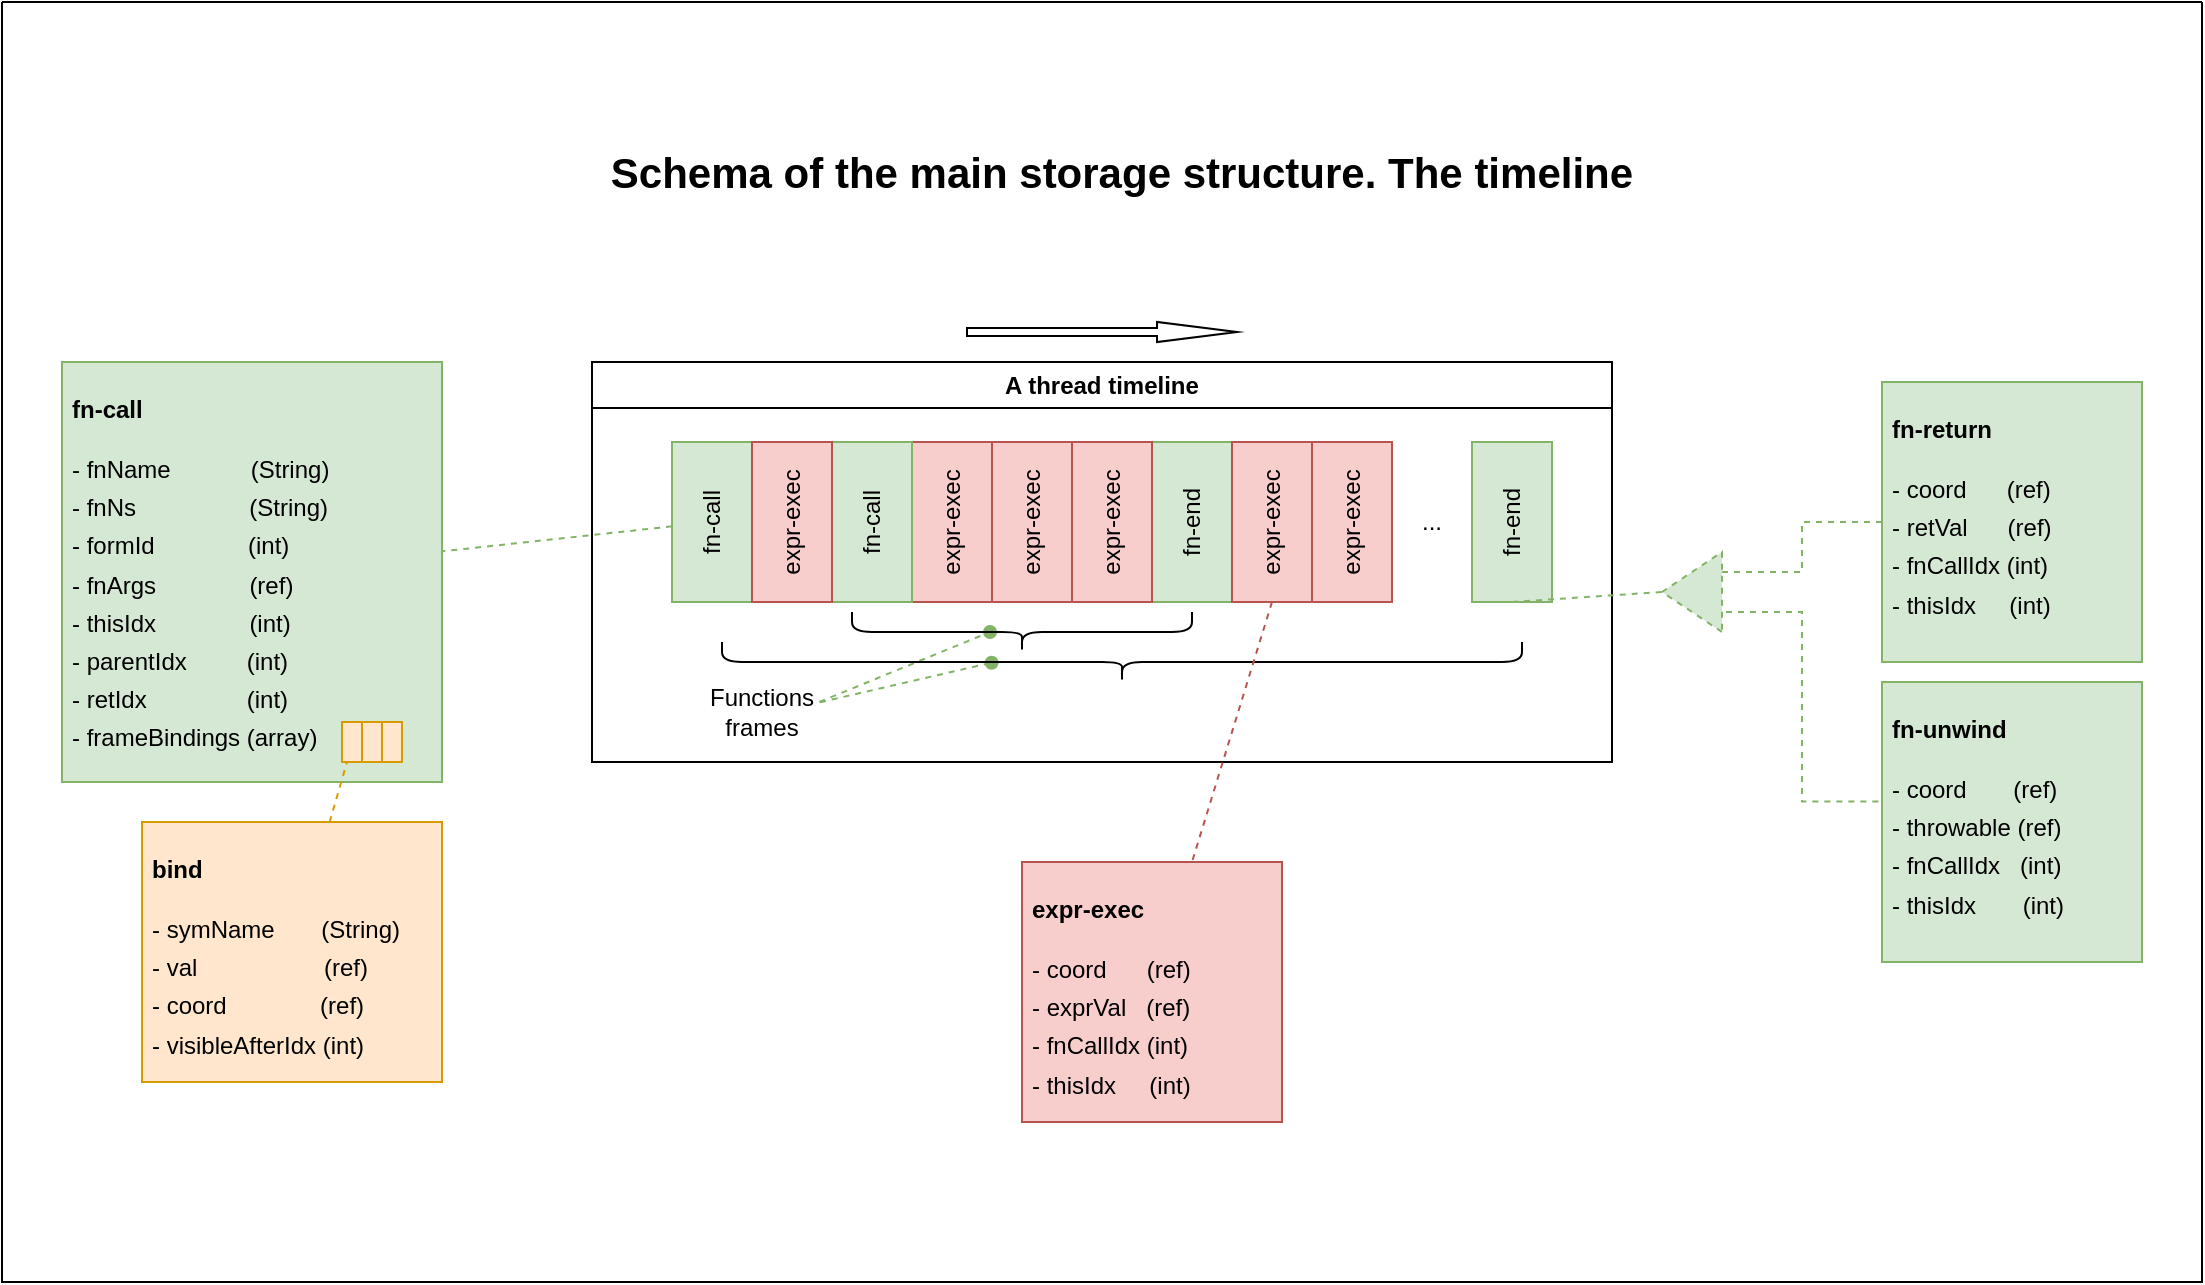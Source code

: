 <mxfile version="21.6.1" type="device">
  <diagram name="Page-1" id="GOtxmTl-x517z7Cm9fr0">
    <mxGraphModel dx="2440" dy="1416" grid="1" gridSize="10" guides="1" tooltips="1" connect="1" arrows="1" fold="1" page="1" pageScale="1" pageWidth="4681" pageHeight="3300" math="0" shadow="0">
      <root>
        <mxCell id="0" />
        <mxCell id="1" parent="0" />
        <mxCell id="MPshjHnfK2mcv_0NpmO8-30" value="&lt;font style=&quot;font-size: 21px;&quot;&gt;&lt;b&gt;Schema of the main storage structure. The timeline&lt;/b&gt;&lt;/font&gt;" style="text;html=1;strokeColor=none;fillColor=none;align=center;verticalAlign=middle;whiteSpace=wrap;rounded=0;" parent="1" vertex="1">
          <mxGeometry x="430" y="360" width="520" height="30" as="geometry" />
        </mxCell>
        <mxCell id="MPshjHnfK2mcv_0NpmO8-31" value="" style="swimlane;startSize=0;" parent="1" vertex="1">
          <mxGeometry x="130" y="290" width="1100" height="640" as="geometry" />
        </mxCell>
        <mxCell id="yXxu-ckIG8VWti2M3FYv-1" value="" style="triangle;whiteSpace=wrap;html=1;rotation=-180;dashed=1;fillColor=#d5e8d4;strokeColor=#82b366;" vertex="1" parent="MPshjHnfK2mcv_0NpmO8-31">
          <mxGeometry x="830" y="275" width="30" height="40" as="geometry" />
        </mxCell>
        <mxCell id="yXxu-ckIG8VWti2M3FYv-3" style="edgeStyle=orthogonalEdgeStyle;rounded=0;orthogonalLoop=1;jettySize=auto;html=1;exitX=0;exitY=0.5;exitDx=0;exitDy=0;entryX=0;entryY=0.75;entryDx=0;entryDy=0;dashed=1;fillColor=#d5e8d4;strokeColor=#82b366;endArrow=none;endFill=0;" edge="1" parent="MPshjHnfK2mcv_0NpmO8-31" source="MPshjHnfK2mcv_0NpmO8-17" target="yXxu-ckIG8VWti2M3FYv-1">
          <mxGeometry relative="1" as="geometry" />
        </mxCell>
        <mxCell id="MPshjHnfK2mcv_0NpmO8-17" value="&lt;h1&gt;&lt;font style=&quot;font-size: 12px;&quot;&gt;fn-return&lt;/font&gt;&lt;/h1&gt;&lt;p style=&quot;line-height: 60%;&quot;&gt;- coord&amp;nbsp; &amp;nbsp; &amp;nbsp; (ref)&lt;/p&gt;&lt;p style=&quot;line-height: 60%;&quot;&gt;- retVal&amp;nbsp; &amp;nbsp; &amp;nbsp; (ref)&lt;/p&gt;&lt;p style=&quot;line-height: 60%;&quot;&gt;- fnCallIdx (int)&lt;/p&gt;&lt;p style=&quot;line-height: 60%;&quot;&gt;- thisIdx&amp;nbsp; &amp;nbsp; &amp;nbsp;(int)&lt;/p&gt;" style="text;html=1;strokeColor=#82b366;fillColor=#d5e8d4;spacing=5;spacingTop=-20;whiteSpace=wrap;overflow=hidden;rounded=0;" parent="MPshjHnfK2mcv_0NpmO8-31" vertex="1">
          <mxGeometry x="940" y="190" width="130" height="140" as="geometry" />
        </mxCell>
        <mxCell id="yXxu-ckIG8VWti2M3FYv-4" style="edgeStyle=orthogonalEdgeStyle;rounded=0;orthogonalLoop=1;jettySize=auto;html=1;exitX=-0.014;exitY=0.427;exitDx=0;exitDy=0;entryX=0;entryY=0.25;entryDx=0;entryDy=0;dashed=1;endArrow=none;endFill=0;fillColor=#d5e8d4;strokeColor=#82b366;exitPerimeter=0;" edge="1" parent="MPshjHnfK2mcv_0NpmO8-31" source="yXxu-ckIG8VWti2M3FYv-2" target="yXxu-ckIG8VWti2M3FYv-1">
          <mxGeometry relative="1" as="geometry" />
        </mxCell>
        <mxCell id="yXxu-ckIG8VWti2M3FYv-2" value="&lt;h1&gt;&lt;font style=&quot;font-size: 12px;&quot;&gt;fn-unwind&lt;/font&gt;&lt;/h1&gt;&lt;p style=&quot;line-height: 60%;&quot;&gt;- coord&amp;nbsp; &amp;nbsp; &amp;nbsp; &amp;nbsp;(ref)&lt;/p&gt;&lt;p style=&quot;line-height: 60%;&quot;&gt;- throwable (ref)&lt;/p&gt;&lt;p style=&quot;line-height: 60%;&quot;&gt;- fnCallIdx&amp;nbsp; &amp;nbsp;(int)&lt;/p&gt;&lt;p style=&quot;line-height: 60%;&quot;&gt;- thisIdx&amp;nbsp; &amp;nbsp; &amp;nbsp; &amp;nbsp;(int)&lt;/p&gt;" style="text;html=1;strokeColor=#82b366;fillColor=#d5e8d4;spacing=5;spacingTop=-20;whiteSpace=wrap;overflow=hidden;rounded=0;" vertex="1" parent="MPshjHnfK2mcv_0NpmO8-31">
          <mxGeometry x="940" y="340" width="130" height="140" as="geometry" />
        </mxCell>
        <mxCell id="yXxu-ckIG8VWti2M3FYv-8" style="rounded=0;orthogonalLoop=1;jettySize=auto;html=1;exitX=0.978;exitY=0.333;exitDx=0;exitDy=0;entryX=0.5;entryY=0.594;entryDx=0;entryDy=0;entryPerimeter=0;endArrow=oval;endFill=1;exitPerimeter=0;dashed=1;fillColor=#d5e8d4;strokeColor=#82b366;" edge="1" parent="MPshjHnfK2mcv_0NpmO8-31" source="yXxu-ckIG8VWti2M3FYv-7" target="yXxu-ckIG8VWti2M3FYv-5">
          <mxGeometry relative="1" as="geometry" />
        </mxCell>
        <mxCell id="yXxu-ckIG8VWti2M3FYv-12" style="rounded=0;orthogonalLoop=1;jettySize=auto;html=1;exitX=0.984;exitY=0.338;exitDx=0;exitDy=0;entryX=0.483;entryY=0.663;entryDx=0;entryDy=0;entryPerimeter=0;endArrow=oval;endFill=1;exitPerimeter=0;fillColor=#d5e8d4;strokeColor=#82b366;dashed=1;" edge="1" parent="MPshjHnfK2mcv_0NpmO8-31" source="yXxu-ckIG8VWti2M3FYv-7" target="yXxu-ckIG8VWti2M3FYv-6">
          <mxGeometry relative="1" as="geometry" />
        </mxCell>
        <mxCell id="MPshjHnfK2mcv_0NpmO8-1" value="&lt;p&gt;fn-call&lt;/p&gt;" style="rounded=0;whiteSpace=wrap;html=1;horizontal=0;fillColor=#d5e8d4;strokeColor=#82b366;" parent="MPshjHnfK2mcv_0NpmO8-31" vertex="1">
          <mxGeometry x="335" y="220" width="40" height="80" as="geometry" />
        </mxCell>
        <mxCell id="MPshjHnfK2mcv_0NpmO8-2" value="&lt;p&gt;fn-end&lt;/p&gt;" style="rounded=0;whiteSpace=wrap;html=1;horizontal=0;fillColor=#d5e8d4;strokeColor=#82b366;" parent="MPshjHnfK2mcv_0NpmO8-31" vertex="1">
          <mxGeometry x="575" y="220" width="40" height="80" as="geometry" />
        </mxCell>
        <mxCell id="MPshjHnfK2mcv_0NpmO8-3" value="&lt;p&gt;expr-exec&lt;/p&gt;" style="rounded=0;whiteSpace=wrap;html=1;horizontal=0;fillColor=#f8cecc;strokeColor=#b85450;" parent="MPshjHnfK2mcv_0NpmO8-31" vertex="1">
          <mxGeometry x="455" y="220" width="40" height="80" as="geometry" />
        </mxCell>
        <mxCell id="MPshjHnfK2mcv_0NpmO8-4" value="&lt;p&gt;fn-call&lt;/p&gt;" style="rounded=0;whiteSpace=wrap;html=1;horizontal=0;fillColor=#d5e8d4;strokeColor=#82b366;" parent="MPshjHnfK2mcv_0NpmO8-31" vertex="1">
          <mxGeometry x="415" y="220" width="40" height="80" as="geometry" />
        </mxCell>
        <mxCell id="MPshjHnfK2mcv_0NpmO8-5" value="&lt;p&gt;expr-exec&lt;/p&gt;" style="rounded=0;whiteSpace=wrap;html=1;horizontal=0;fillColor=#f8cecc;strokeColor=#b85450;" parent="MPshjHnfK2mcv_0NpmO8-31" vertex="1">
          <mxGeometry x="495" y="220" width="40" height="80" as="geometry" />
        </mxCell>
        <mxCell id="MPshjHnfK2mcv_0NpmO8-6" value="&lt;p&gt;expr-exec&lt;/p&gt;" style="rounded=0;whiteSpace=wrap;html=1;horizontal=0;fillColor=#f8cecc;strokeColor=#b85450;" parent="MPshjHnfK2mcv_0NpmO8-31" vertex="1">
          <mxGeometry x="535" y="220" width="40" height="80" as="geometry" />
        </mxCell>
        <mxCell id="MPshjHnfK2mcv_0NpmO8-7" value="&lt;p&gt;expr-exec&lt;/p&gt;" style="rounded=0;whiteSpace=wrap;html=1;horizontal=0;fillColor=#f8cecc;strokeColor=#b85450;" parent="MPshjHnfK2mcv_0NpmO8-31" vertex="1">
          <mxGeometry x="615" y="220" width="40" height="80" as="geometry" />
        </mxCell>
        <mxCell id="MPshjHnfK2mcv_0NpmO8-8" value="&lt;p&gt;expr-exec&lt;/p&gt;" style="rounded=0;whiteSpace=wrap;html=1;horizontal=0;fillColor=#f8cecc;strokeColor=#b85450;" parent="MPshjHnfK2mcv_0NpmO8-31" vertex="1">
          <mxGeometry x="655" y="220" width="40" height="80" as="geometry" />
        </mxCell>
        <mxCell id="MPshjHnfK2mcv_0NpmO8-9" value="&lt;p&gt;fn-end&lt;/p&gt;" style="rounded=0;whiteSpace=wrap;html=1;horizontal=0;fillColor=#d5e8d4;strokeColor=#82b366;" parent="MPshjHnfK2mcv_0NpmO8-31" vertex="1">
          <mxGeometry x="735" y="220" width="40" height="80" as="geometry" />
        </mxCell>
        <mxCell id="MPshjHnfK2mcv_0NpmO8-10" value="..." style="text;html=1;strokeColor=none;fillColor=none;align=center;verticalAlign=middle;whiteSpace=wrap;rounded=0;" parent="MPshjHnfK2mcv_0NpmO8-31" vertex="1">
          <mxGeometry x="685" y="245" width="60" height="30" as="geometry" />
        </mxCell>
        <mxCell id="MPshjHnfK2mcv_0NpmO8-11" value="&lt;p&gt;expr-exec&lt;/p&gt;" style="rounded=0;whiteSpace=wrap;html=1;horizontal=0;fillColor=#f8cecc;strokeColor=#b85450;" parent="MPshjHnfK2mcv_0NpmO8-31" vertex="1">
          <mxGeometry x="375" y="220" width="40" height="80" as="geometry" />
        </mxCell>
        <mxCell id="MPshjHnfK2mcv_0NpmO8-15" value="A thread timeline" style="swimlane;whiteSpace=wrap;html=1;" parent="MPshjHnfK2mcv_0NpmO8-31" vertex="1">
          <mxGeometry x="295" y="180" width="510" height="200" as="geometry" />
        </mxCell>
        <mxCell id="yXxu-ckIG8VWti2M3FYv-7" value="Functions frames" style="text;html=1;strokeColor=none;fillColor=none;align=center;verticalAlign=middle;whiteSpace=wrap;rounded=0;" vertex="1" parent="MPshjHnfK2mcv_0NpmO8-15">
          <mxGeometry x="55" y="160" width="60" height="30" as="geometry" />
        </mxCell>
        <mxCell id="MPshjHnfK2mcv_0NpmO8-20" style="rounded=0;orthogonalLoop=1;jettySize=auto;html=1;endArrow=none;endFill=0;fillColor=#d5e8d4;strokeColor=#82b366;dashed=1;exitX=0.5;exitY=1;exitDx=0;exitDy=0;entryX=1;entryY=0.5;entryDx=0;entryDy=0;" parent="MPshjHnfK2mcv_0NpmO8-31" source="MPshjHnfK2mcv_0NpmO8-9" target="yXxu-ckIG8VWti2M3FYv-1" edge="1">
          <mxGeometry relative="1" as="geometry">
            <mxPoint x="690" y="310" as="sourcePoint" />
          </mxGeometry>
        </mxCell>
        <mxCell id="yXxu-ckIG8VWti2M3FYv-5" value="" style="shape=curlyBracket;whiteSpace=wrap;html=1;rounded=1;flipH=1;labelPosition=right;verticalLabelPosition=middle;align=left;verticalAlign=middle;rotation=90;" vertex="1" parent="MPshjHnfK2mcv_0NpmO8-31">
          <mxGeometry x="500" y="230" width="20" height="170" as="geometry" />
        </mxCell>
        <mxCell id="yXxu-ckIG8VWti2M3FYv-6" value="" style="shape=curlyBracket;whiteSpace=wrap;html=1;rounded=1;flipH=1;labelPosition=right;verticalLabelPosition=middle;align=left;verticalAlign=middle;rotation=90;" vertex="1" parent="MPshjHnfK2mcv_0NpmO8-31">
          <mxGeometry x="550" y="130" width="20" height="400" as="geometry" />
        </mxCell>
        <mxCell id="MPshjHnfK2mcv_0NpmO8-16" value="&lt;h1&gt;&lt;font style=&quot;font-size: 12px;&quot;&gt;fn-call&amp;nbsp;&lt;/font&gt;&lt;/h1&gt;&lt;p style=&quot;line-height: 60%;&quot;&gt;- fnName&amp;nbsp; &amp;nbsp; &amp;nbsp; &amp;nbsp; &amp;nbsp; &amp;nbsp; (String)&lt;/p&gt;&lt;p style=&quot;line-height: 60%;&quot;&gt;- fnNs&amp;nbsp; &amp;nbsp; &amp;nbsp; &amp;nbsp; &amp;nbsp; &amp;nbsp; &amp;nbsp; &amp;nbsp; &amp;nbsp;(String)&lt;/p&gt;&lt;p style=&quot;line-height: 60%;&quot;&gt;- formId&amp;nbsp; &amp;nbsp; &amp;nbsp; &amp;nbsp; &amp;nbsp; &amp;nbsp; &amp;nbsp; (int)&lt;/p&gt;&lt;p style=&quot;line-height: 60%;&quot;&gt;- fnArgs&amp;nbsp; &amp;nbsp; &amp;nbsp; &amp;nbsp; &amp;nbsp; &amp;nbsp; &amp;nbsp; (ref)&lt;/p&gt;&lt;p style=&quot;line-height: 60%;&quot;&gt;&lt;span style=&quot;background-color: initial;&quot;&gt;- thisIdx&amp;nbsp; &amp;nbsp; &amp;nbsp; &amp;nbsp; &amp;nbsp; &amp;nbsp; &amp;nbsp; (int)&lt;/span&gt;&lt;br&gt;&lt;/p&gt;&lt;p style=&quot;line-height: 60%;&quot;&gt;- parentIdx&amp;nbsp; &amp;nbsp; &amp;nbsp; &amp;nbsp; &amp;nbsp;(int)&lt;/p&gt;&lt;p style=&quot;line-height: 60%;&quot;&gt;&lt;span style=&quot;background-color: initial;&quot;&gt;- retIdx&amp;nbsp; &amp;nbsp; &amp;nbsp; &amp;nbsp; &amp;nbsp; &amp;nbsp; &amp;nbsp; &amp;nbsp;(int)&lt;/span&gt;&lt;/p&gt;&lt;p style=&quot;line-height: 60%;&quot;&gt;- frameBindings (array)&lt;span style=&quot;background-color: initial;&quot;&gt;&lt;br&gt;&lt;/span&gt;&lt;/p&gt;" style="text;html=1;strokeColor=#82b366;fillColor=#d5e8d4;spacing=5;spacingTop=-20;whiteSpace=wrap;overflow=hidden;rounded=0;" parent="MPshjHnfK2mcv_0NpmO8-31" vertex="1">
          <mxGeometry x="30" y="180" width="190" height="210" as="geometry" />
        </mxCell>
        <mxCell id="MPshjHnfK2mcv_0NpmO8-21" style="rounded=0;orthogonalLoop=1;jettySize=auto;html=1;fillColor=#d5e8d4;strokeColor=#82b366;dashed=1;endArrow=none;endFill=0;" parent="MPshjHnfK2mcv_0NpmO8-31" source="MPshjHnfK2mcv_0NpmO8-1" target="MPshjHnfK2mcv_0NpmO8-16" edge="1">
          <mxGeometry relative="1" as="geometry" />
        </mxCell>
        <mxCell id="MPshjHnfK2mcv_0NpmO8-26" value="" style="group" parent="MPshjHnfK2mcv_0NpmO8-31" vertex="1" connectable="0">
          <mxGeometry x="170" y="360" width="30" height="20" as="geometry" />
        </mxCell>
        <mxCell id="MPshjHnfK2mcv_0NpmO8-23" value="" style="rounded=0;whiteSpace=wrap;html=1;fillColor=#ffe6cc;strokeColor=#d79b00;" parent="MPshjHnfK2mcv_0NpmO8-26" vertex="1">
          <mxGeometry width="10" height="20" as="geometry" />
        </mxCell>
        <mxCell id="MPshjHnfK2mcv_0NpmO8-24" value="" style="rounded=0;whiteSpace=wrap;html=1;fillColor=#ffe6cc;strokeColor=#d79b00;" parent="MPshjHnfK2mcv_0NpmO8-26" vertex="1">
          <mxGeometry x="10" width="10" height="20" as="geometry" />
        </mxCell>
        <mxCell id="MPshjHnfK2mcv_0NpmO8-25" value="" style="rounded=0;whiteSpace=wrap;html=1;fillColor=#ffe6cc;strokeColor=#d79b00;" parent="MPshjHnfK2mcv_0NpmO8-26" vertex="1">
          <mxGeometry x="20" width="10" height="20" as="geometry" />
        </mxCell>
        <mxCell id="MPshjHnfK2mcv_0NpmO8-22" value="&lt;h1&gt;&lt;font style=&quot;font-size: 12px;&quot;&gt;bind&amp;nbsp;&lt;/font&gt;&lt;/h1&gt;&lt;p style=&quot;line-height: 60%;&quot;&gt;- symName&amp;nbsp; &amp;nbsp; &amp;nbsp; &amp;nbsp;(String)&lt;/p&gt;&lt;p style=&quot;line-height: 60%;&quot;&gt;- val&amp;nbsp; &amp;nbsp; &amp;nbsp; &amp;nbsp; &amp;nbsp; &amp;nbsp; &amp;nbsp; &amp;nbsp; &amp;nbsp; &amp;nbsp;(ref)&lt;/p&gt;&lt;p style=&quot;line-height: 60%;&quot;&gt;- coord&amp;nbsp; &amp;nbsp; &amp;nbsp; &amp;nbsp; &amp;nbsp; &amp;nbsp; &amp;nbsp; (ref)&lt;/p&gt;&lt;p style=&quot;line-height: 60%;&quot;&gt;- visibleAfterIdx (int)&lt;/p&gt;" style="text;html=1;strokeColor=#d79b00;fillColor=#ffe6cc;spacing=5;spacingTop=-20;whiteSpace=wrap;overflow=hidden;rounded=0;" parent="MPshjHnfK2mcv_0NpmO8-31" vertex="1">
          <mxGeometry x="70" y="410" width="150" height="130" as="geometry" />
        </mxCell>
        <mxCell id="MPshjHnfK2mcv_0NpmO8-29" style="rounded=0;orthogonalLoop=1;jettySize=auto;html=1;entryX=0.25;entryY=1;entryDx=0;entryDy=0;dashed=1;fillColor=#ffe6cc;strokeColor=#d79b00;endArrow=none;endFill=0;" parent="MPshjHnfK2mcv_0NpmO8-31" source="MPshjHnfK2mcv_0NpmO8-22" target="MPshjHnfK2mcv_0NpmO8-23" edge="1">
          <mxGeometry relative="1" as="geometry" />
        </mxCell>
        <mxCell id="yXxu-ckIG8VWti2M3FYv-17" value="" style="html=1;shadow=0;dashed=0;align=center;verticalAlign=middle;shape=mxgraph.arrows2.arrow;dy=0.6;dx=40;notch=0;" vertex="1" parent="MPshjHnfK2mcv_0NpmO8-31">
          <mxGeometry x="482.5" y="160" width="135" height="10" as="geometry" />
        </mxCell>
        <mxCell id="MPshjHnfK2mcv_0NpmO8-18" value="&lt;h1&gt;&lt;font style=&quot;font-size: 12px;&quot;&gt;expr-exec&amp;nbsp;&lt;/font&gt;&lt;/h1&gt;&lt;p style=&quot;line-height: 60%;&quot;&gt;- coord&amp;nbsp; &amp;nbsp; &amp;nbsp; (ref)&lt;/p&gt;&lt;p style=&quot;line-height: 60%;&quot;&gt;- exprVal&amp;nbsp; &amp;nbsp;(ref)&lt;/p&gt;&lt;p style=&quot;line-height: 60%;&quot;&gt;- fnCallIdx (int)&lt;/p&gt;&lt;p style=&quot;line-height: 60%;&quot;&gt;- thisIdx&amp;nbsp; &amp;nbsp; &amp;nbsp;(int)&lt;/p&gt;" style="text;html=1;strokeColor=#b85450;fillColor=#f8cecc;spacing=5;spacingTop=-20;whiteSpace=wrap;overflow=hidden;rounded=0;" parent="MPshjHnfK2mcv_0NpmO8-31" vertex="1">
          <mxGeometry x="510" y="430" width="130" height="130" as="geometry" />
        </mxCell>
        <mxCell id="MPshjHnfK2mcv_0NpmO8-19" style="rounded=0;orthogonalLoop=1;jettySize=auto;html=1;exitX=0.5;exitY=1;exitDx=0;exitDy=0;endArrow=none;endFill=0;dashed=1;fillColor=#f8cecc;strokeColor=#b85450;" parent="MPshjHnfK2mcv_0NpmO8-31" source="MPshjHnfK2mcv_0NpmO8-7" target="MPshjHnfK2mcv_0NpmO8-18" edge="1">
          <mxGeometry relative="1" as="geometry" />
        </mxCell>
      </root>
    </mxGraphModel>
  </diagram>
</mxfile>
